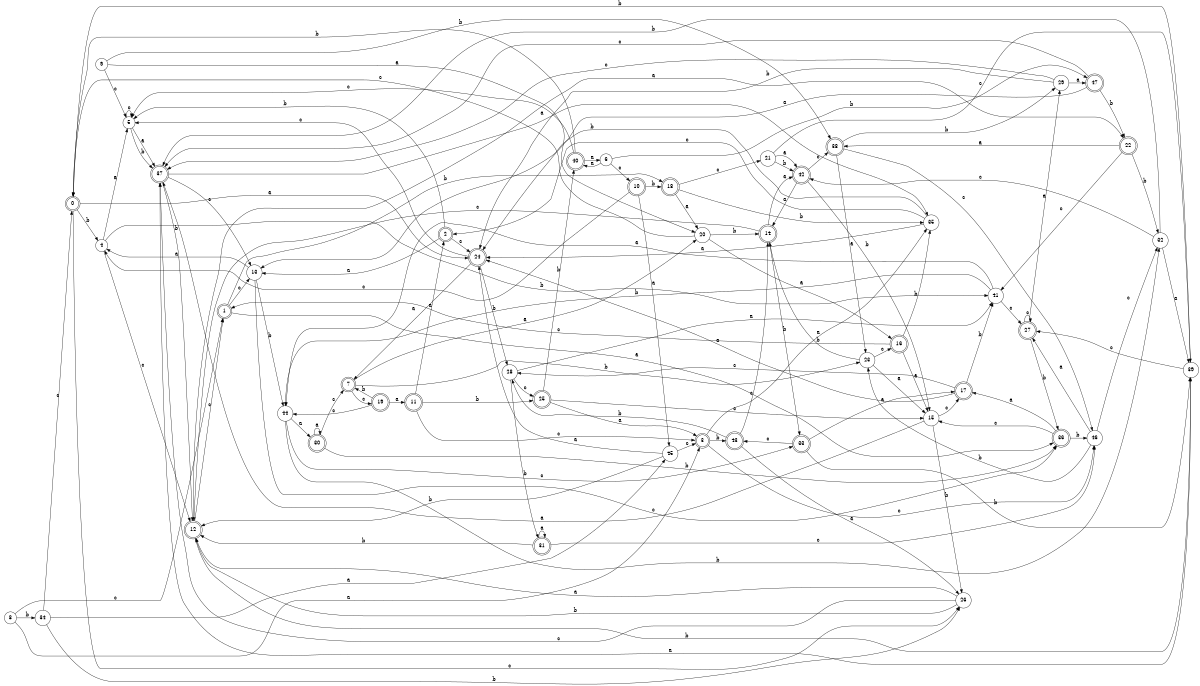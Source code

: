 digraph n39_1 {
__start0 [label="" shape="none"];

rankdir=LR;
size="8,5";

s0 [style="rounded,filled", color="black", fillcolor="white" shape="doublecircle", label="0"];
s1 [style="rounded,filled", color="black", fillcolor="white" shape="doublecircle", label="1"];
s2 [style="rounded,filled", color="black", fillcolor="white" shape="doublecircle", label="2"];
s3 [style="rounded,filled", color="black", fillcolor="white" shape="doublecircle", label="3"];
s4 [style="filled", color="black", fillcolor="white" shape="circle", label="4"];
s5 [style="filled", color="black", fillcolor="white" shape="circle", label="5"];
s6 [style="filled", color="black", fillcolor="white" shape="circle", label="6"];
s7 [style="rounded,filled", color="black", fillcolor="white" shape="doublecircle", label="7"];
s8 [style="filled", color="black", fillcolor="white" shape="circle", label="8"];
s9 [style="filled", color="black", fillcolor="white" shape="circle", label="9"];
s10 [style="rounded,filled", color="black", fillcolor="white" shape="doublecircle", label="10"];
s11 [style="rounded,filled", color="black", fillcolor="white" shape="doublecircle", label="11"];
s12 [style="rounded,filled", color="black", fillcolor="white" shape="doublecircle", label="12"];
s13 [style="filled", color="black", fillcolor="white" shape="circle", label="13"];
s14 [style="rounded,filled", color="black", fillcolor="white" shape="doublecircle", label="14"];
s15 [style="filled", color="black", fillcolor="white" shape="circle", label="15"];
s16 [style="rounded,filled", color="black", fillcolor="white" shape="doublecircle", label="16"];
s17 [style="rounded,filled", color="black", fillcolor="white" shape="doublecircle", label="17"];
s18 [style="rounded,filled", color="black", fillcolor="white" shape="doublecircle", label="18"];
s19 [style="rounded,filled", color="black", fillcolor="white" shape="doublecircle", label="19"];
s20 [style="filled", color="black", fillcolor="white" shape="circle", label="20"];
s21 [style="filled", color="black", fillcolor="white" shape="circle", label="21"];
s22 [style="rounded,filled", color="black", fillcolor="white" shape="doublecircle", label="22"];
s23 [style="filled", color="black", fillcolor="white" shape="circle", label="23"];
s24 [style="rounded,filled", color="black", fillcolor="white" shape="doublecircle", label="24"];
s25 [style="rounded,filled", color="black", fillcolor="white" shape="doublecircle", label="25"];
s26 [style="filled", color="black", fillcolor="white" shape="circle", label="26"];
s27 [style="rounded,filled", color="black", fillcolor="white" shape="doublecircle", label="27"];
s28 [style="filled", color="black", fillcolor="white" shape="circle", label="28"];
s29 [style="filled", color="black", fillcolor="white" shape="circle", label="29"];
s30 [style="rounded,filled", color="black", fillcolor="white" shape="doublecircle", label="30"];
s31 [style="rounded,filled", color="black", fillcolor="white" shape="doublecircle", label="31"];
s32 [style="filled", color="black", fillcolor="white" shape="circle", label="32"];
s33 [style="rounded,filled", color="black", fillcolor="white" shape="doublecircle", label="33"];
s34 [style="filled", color="black", fillcolor="white" shape="circle", label="34"];
s35 [style="filled", color="black", fillcolor="white" shape="circle", label="35"];
s36 [style="rounded,filled", color="black", fillcolor="white" shape="doublecircle", label="36"];
s37 [style="rounded,filled", color="black", fillcolor="white" shape="doublecircle", label="37"];
s38 [style="rounded,filled", color="black", fillcolor="white" shape="doublecircle", label="38"];
s39 [style="filled", color="black", fillcolor="white" shape="circle", label="39"];
s40 [style="rounded,filled", color="black", fillcolor="white" shape="doublecircle", label="40"];
s41 [style="filled", color="black", fillcolor="white" shape="circle", label="41"];
s42 [style="rounded,filled", color="black", fillcolor="white" shape="doublecircle", label="42"];
s43 [style="rounded,filled", color="black", fillcolor="white" shape="doublecircle", label="43"];
s44 [style="filled", color="black", fillcolor="white" shape="circle", label="44"];
s45 [style="filled", color="black", fillcolor="white" shape="circle", label="45"];
s46 [style="filled", color="black", fillcolor="white" shape="circle", label="46"];
s47 [style="rounded,filled", color="black", fillcolor="white" shape="doublecircle", label="47"];
s0 -> s24 [label="a"];
s0 -> s4 [label="b"];
s0 -> s26 [label="c"];
s1 -> s36 [label="a"];
s1 -> s18 [label="b"];
s1 -> s13 [label="c"];
s2 -> s13 [label="a"];
s2 -> s5 [label="b"];
s2 -> s24 [label="c"];
s3 -> s35 [label="a"];
s3 -> s43 [label="b"];
s3 -> s46 [label="c"];
s4 -> s5 [label="a"];
s4 -> s41 [label="b"];
s4 -> s12 [label="c"];
s5 -> s37 [label="a"];
s5 -> s37 [label="b"];
s5 -> s5 [label="c"];
s6 -> s40 [label="a"];
s6 -> s47 [label="b"];
s6 -> s10 [label="c"];
s7 -> s20 [label="a"];
s7 -> s23 [label="b"];
s7 -> s19 [label="c"];
s8 -> s3 [label="a"];
s8 -> s34 [label="b"];
s8 -> s1 [label="c"];
s9 -> s20 [label="a"];
s9 -> s38 [label="b"];
s9 -> s5 [label="c"];
s10 -> s45 [label="a"];
s10 -> s18 [label="b"];
s10 -> s4 [label="c"];
s11 -> s2 [label="a"];
s11 -> s25 [label="b"];
s11 -> s3 [label="c"];
s12 -> s22 [label="a"];
s12 -> s39 [label="b"];
s12 -> s1 [label="c"];
s13 -> s4 [label="a"];
s13 -> s44 [label="b"];
s13 -> s36 [label="c"];
s14 -> s42 [label="a"];
s14 -> s33 [label="b"];
s14 -> s12 [label="c"];
s15 -> s37 [label="a"];
s15 -> s26 [label="b"];
s15 -> s17 [label="c"];
s16 -> s15 [label="a"];
s16 -> s35 [label="b"];
s16 -> s1 [label="c"];
s17 -> s24 [label="a"];
s17 -> s41 [label="b"];
s17 -> s28 [label="c"];
s18 -> s20 [label="a"];
s18 -> s35 [label="b"];
s18 -> s21 [label="c"];
s19 -> s11 [label="a"];
s19 -> s7 [label="b"];
s19 -> s44 [label="c"];
s20 -> s16 [label="a"];
s20 -> s14 [label="b"];
s20 -> s0 [label="c"];
s21 -> s42 [label="a"];
s21 -> s42 [label="b"];
s21 -> s39 [label="c"];
s22 -> s38 [label="a"];
s22 -> s32 [label="b"];
s22 -> s41 [label="c"];
s23 -> s15 [label="a"];
s23 -> s14 [label="b"];
s23 -> s16 [label="c"];
s24 -> s7 [label="a"];
s24 -> s28 [label="b"];
s24 -> s5 [label="c"];
s25 -> s3 [label="a"];
s25 -> s40 [label="b"];
s25 -> s15 [label="c"];
s26 -> s12 [label="a"];
s26 -> s12 [label="b"];
s26 -> s37 [label="c"];
s27 -> s29 [label="a"];
s27 -> s36 [label="b"];
s27 -> s27 [label="c"];
s28 -> s41 [label="a"];
s28 -> s31 [label="b"];
s28 -> s25 [label="c"];
s29 -> s47 [label="a"];
s29 -> s24 [label="b"];
s29 -> s37 [label="c"];
s30 -> s30 [label="a"];
s30 -> s36 [label="b"];
s30 -> s7 [label="c"];
s31 -> s31 [label="a"];
s31 -> s12 [label="b"];
s31 -> s46 [label="c"];
s32 -> s39 [label="a"];
s32 -> s37 [label="b"];
s32 -> s42 [label="c"];
s33 -> s17 [label="a"];
s33 -> s39 [label="b"];
s33 -> s43 [label="c"];
s34 -> s45 [label="a"];
s34 -> s26 [label="b"];
s34 -> s0 [label="c"];
s35 -> s24 [label="a"];
s35 -> s13 [label="b"];
s35 -> s2 [label="c"];
s36 -> s17 [label="a"];
s36 -> s46 [label="b"];
s36 -> s15 [label="c"];
s37 -> s35 [label="a"];
s37 -> s12 [label="b"];
s37 -> s13 [label="c"];
s38 -> s23 [label="a"];
s38 -> s29 [label="b"];
s38 -> s46 [label="c"];
s39 -> s37 [label="a"];
s39 -> s0 [label="b"];
s39 -> s27 [label="c"];
s40 -> s6 [label="a"];
s40 -> s0 [label="b"];
s40 -> s5 [label="c"];
s41 -> s44 [label="a"];
s41 -> s44 [label="b"];
s41 -> s27 [label="c"];
s42 -> s14 [label="a"];
s42 -> s15 [label="b"];
s42 -> s38 [label="c"];
s43 -> s26 [label="a"];
s43 -> s28 [label="b"];
s43 -> s14 [label="c"];
s44 -> s30 [label="a"];
s44 -> s32 [label="b"];
s44 -> s33 [label="c"];
s45 -> s24 [label="a"];
s45 -> s12 [label="b"];
s45 -> s3 [label="c"];
s46 -> s27 [label="a"];
s46 -> s23 [label="b"];
s46 -> s32 [label="c"];
s47 -> s24 [label="a"];
s47 -> s22 [label="b"];
s47 -> s37 [label="c"];

}